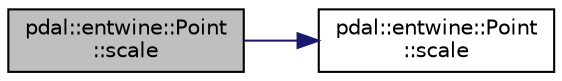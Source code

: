 digraph "pdal::entwine::Point::scale"
{
  edge [fontname="Helvetica",fontsize="10",labelfontname="Helvetica",labelfontsize="10"];
  node [fontname="Helvetica",fontsize="10",shape=record];
  rankdir="LR";
  Node1 [label="pdal::entwine::Point\l::scale",height=0.2,width=0.4,color="black", fillcolor="grey75", style="filled", fontcolor="black"];
  Node1 -> Node2 [color="midnightblue",fontsize="10",style="solid",fontname="Helvetica"];
  Node2 [label="pdal::entwine::Point\l::scale",height=0.2,width=0.4,color="black", fillcolor="white", style="filled",URL="$classpdal_1_1entwine_1_1Point.html#a25cc2ce0a86c7992414e8301fb11cbc6"];
}
